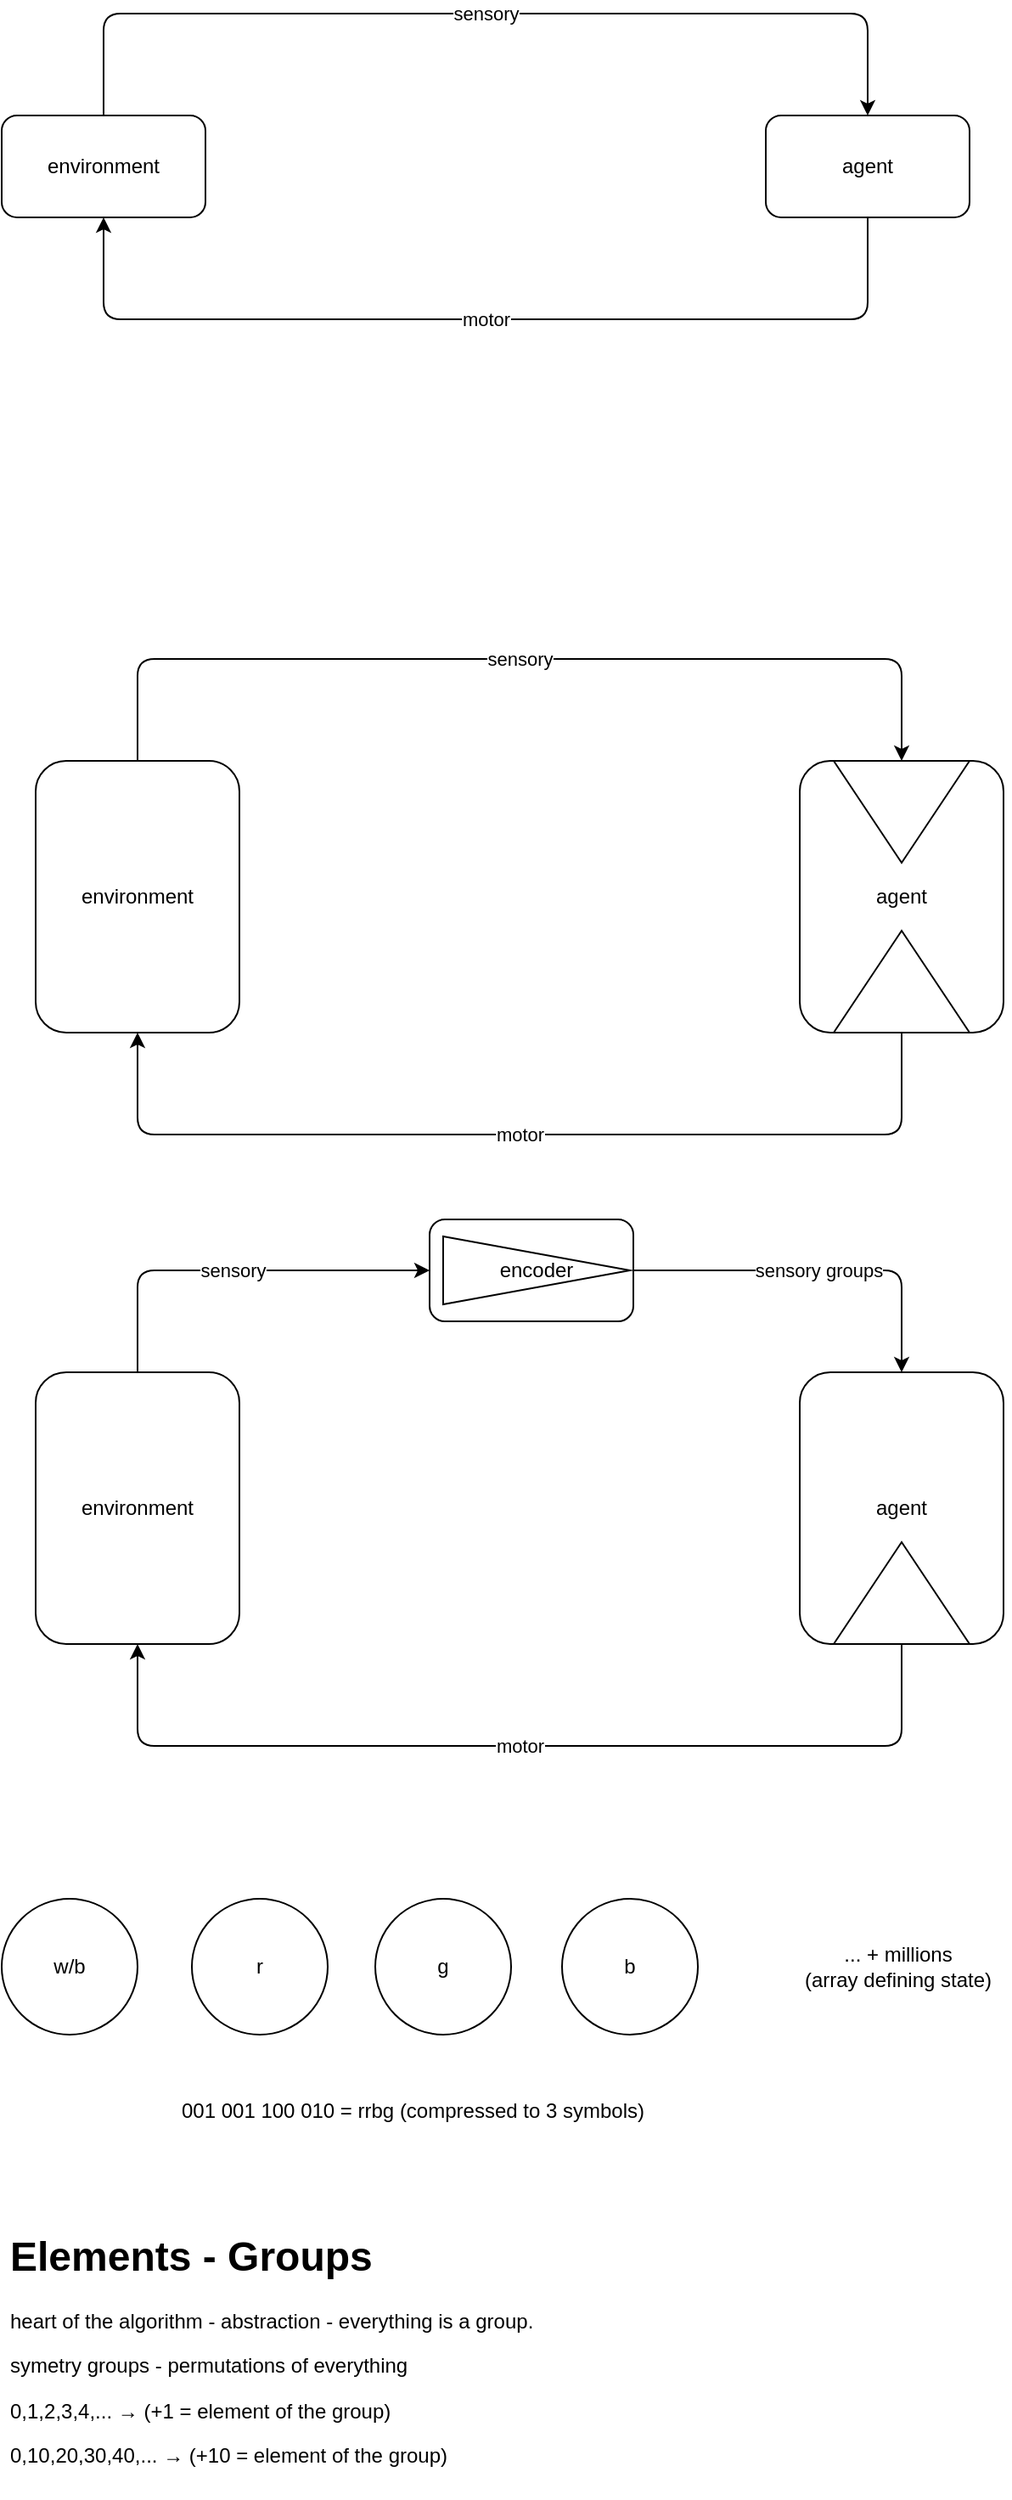 <mxfile>
    <diagram id="AWC-9d4VSj4iHVaJMZhS" name="Page-1">
        <mxGraphModel dx="617" dy="439" grid="0" gridSize="10" guides="1" tooltips="1" connect="1" arrows="1" fold="1" page="1" pageScale="1" pageWidth="850" pageHeight="1100" math="0" shadow="0">
            <root>
                <mxCell id="0"/>
                <mxCell id="1" parent="0"/>
                <mxCell id="3" value="environment" style="rounded=1;whiteSpace=wrap;html=1;" parent="1" vertex="1">
                    <mxGeometry x="120" y="200" width="120" height="60" as="geometry"/>
                </mxCell>
                <mxCell id="6" value="motor" style="edgeStyle=orthogonalEdgeStyle;html=1;entryX=0.5;entryY=1;entryDx=0;entryDy=0;" parent="1" source="4" target="3" edge="1">
                    <mxGeometry relative="1" as="geometry">
                        <Array as="points">
                            <mxPoint x="630" y="320"/>
                            <mxPoint x="180" y="320"/>
                        </Array>
                    </mxGeometry>
                </mxCell>
                <mxCell id="4" value="agent" style="rounded=1;whiteSpace=wrap;html=1;" parent="1" vertex="1">
                    <mxGeometry x="570" y="200" width="120" height="60" as="geometry"/>
                </mxCell>
                <mxCell id="5" value="sensory" style="endArrow=classic;html=1;exitX=0.5;exitY=0;exitDx=0;exitDy=0;entryX=0.5;entryY=0;entryDx=0;entryDy=0;edgeStyle=orthogonalEdgeStyle;" parent="1" source="3" target="4" edge="1">
                    <mxGeometry width="50" height="50" relative="1" as="geometry">
                        <mxPoint x="400" y="270" as="sourcePoint"/>
                        <mxPoint x="450" y="220" as="targetPoint"/>
                        <Array as="points">
                            <mxPoint x="180" y="140"/>
                            <mxPoint x="630" y="140"/>
                        </Array>
                    </mxGeometry>
                </mxCell>
                <mxCell id="7" value="environment" style="rounded=1;whiteSpace=wrap;html=1;" parent="1" vertex="1">
                    <mxGeometry x="140" y="580" width="120" height="160" as="geometry"/>
                </mxCell>
                <mxCell id="8" value="motor" style="edgeStyle=orthogonalEdgeStyle;html=1;entryX=0.5;entryY=1;entryDx=0;entryDy=0;" parent="1" source="9" target="7" edge="1">
                    <mxGeometry relative="1" as="geometry">
                        <Array as="points">
                            <mxPoint x="650" y="800"/>
                            <mxPoint x="200" y="800"/>
                        </Array>
                    </mxGeometry>
                </mxCell>
                <mxCell id="9" value="agent" style="rounded=1;whiteSpace=wrap;html=1;" parent="1" vertex="1">
                    <mxGeometry x="590" y="580" width="120" height="160" as="geometry"/>
                </mxCell>
                <mxCell id="10" value="sensory" style="endArrow=classic;html=1;exitX=0.5;exitY=0;exitDx=0;exitDy=0;entryX=0.5;entryY=0;entryDx=0;entryDy=0;edgeStyle=orthogonalEdgeStyle;" parent="1" source="7" target="9" edge="1">
                    <mxGeometry width="50" height="50" relative="1" as="geometry">
                        <mxPoint x="420" y="650" as="sourcePoint"/>
                        <mxPoint x="470" y="600" as="targetPoint"/>
                        <Array as="points">
                            <mxPoint x="200" y="520"/>
                            <mxPoint x="650" y="520"/>
                        </Array>
                    </mxGeometry>
                </mxCell>
                <mxCell id="11" value="" style="triangle;whiteSpace=wrap;html=1;rotation=90;" parent="1" vertex="1">
                    <mxGeometry x="620" y="570" width="60" height="80" as="geometry"/>
                </mxCell>
                <mxCell id="12" value="" style="triangle;whiteSpace=wrap;html=1;rotation=-90;" parent="1" vertex="1">
                    <mxGeometry x="620" y="670" width="60" height="80" as="geometry"/>
                </mxCell>
                <mxCell id="17" value="sensory groups" style="edgeStyle=none;html=1;entryX=0.5;entryY=0;entryDx=0;entryDy=0;" edge="1" parent="1" source="18" target="21">
                    <mxGeometry relative="1" as="geometry">
                        <Array as="points">
                            <mxPoint x="650" y="880"/>
                        </Array>
                    </mxGeometry>
                </mxCell>
                <mxCell id="18" value="encoder" style="rounded=1;whiteSpace=wrap;html=1;" vertex="1" parent="1">
                    <mxGeometry x="372" y="850" width="120" height="60" as="geometry"/>
                </mxCell>
                <mxCell id="19" value="environment" style="rounded=1;whiteSpace=wrap;html=1;" vertex="1" parent="1">
                    <mxGeometry x="140" y="940" width="120" height="160" as="geometry"/>
                </mxCell>
                <mxCell id="20" value="motor" style="edgeStyle=orthogonalEdgeStyle;html=1;entryX=0.5;entryY=1;entryDx=0;entryDy=0;" edge="1" parent="1" source="21" target="19">
                    <mxGeometry relative="1" as="geometry">
                        <Array as="points">
                            <mxPoint x="650" y="1160"/>
                            <mxPoint x="200" y="1160"/>
                        </Array>
                    </mxGeometry>
                </mxCell>
                <mxCell id="21" value="agent" style="rounded=1;whiteSpace=wrap;html=1;" vertex="1" parent="1">
                    <mxGeometry x="590" y="940" width="120" height="160" as="geometry"/>
                </mxCell>
                <mxCell id="22" value="sensory" style="endArrow=classic;html=1;exitX=0.5;exitY=0;exitDx=0;exitDy=0;edgeStyle=orthogonalEdgeStyle;entryX=0;entryY=0.5;entryDx=0;entryDy=0;" edge="1" parent="1" source="19" target="18">
                    <mxGeometry width="50" height="50" relative="1" as="geometry">
                        <mxPoint x="420" y="1010" as="sourcePoint"/>
                        <mxPoint x="540" y="880" as="targetPoint"/>
                        <Array as="points">
                            <mxPoint x="200" y="880"/>
                        </Array>
                    </mxGeometry>
                </mxCell>
                <mxCell id="23" value="encoder" style="triangle;whiteSpace=wrap;html=1;rotation=0;" vertex="1" parent="1">
                    <mxGeometry x="380" y="860" width="110" height="40" as="geometry"/>
                </mxCell>
                <mxCell id="24" value="" style="triangle;whiteSpace=wrap;html=1;rotation=-90;" vertex="1" parent="1">
                    <mxGeometry x="620" y="1030" width="60" height="80" as="geometry"/>
                </mxCell>
                <mxCell id="25" value="w/b" style="ellipse;whiteSpace=wrap;html=1;aspect=fixed;" vertex="1" parent="1">
                    <mxGeometry x="120" y="1250" width="80" height="80" as="geometry"/>
                </mxCell>
                <mxCell id="26" value="r" style="ellipse;whiteSpace=wrap;html=1;aspect=fixed;" vertex="1" parent="1">
                    <mxGeometry x="232" y="1250" width="80" height="80" as="geometry"/>
                </mxCell>
                <mxCell id="27" value="g" style="ellipse;whiteSpace=wrap;html=1;aspect=fixed;" vertex="1" parent="1">
                    <mxGeometry x="340" y="1250" width="80" height="80" as="geometry"/>
                </mxCell>
                <mxCell id="28" value="b" style="ellipse;whiteSpace=wrap;html=1;aspect=fixed;" vertex="1" parent="1">
                    <mxGeometry x="450" y="1250" width="80" height="80" as="geometry"/>
                </mxCell>
                <mxCell id="29" value="... + millions&lt;br&gt;(array defining state)" style="text;html=1;strokeColor=none;fillColor=none;align=center;verticalAlign=middle;whiteSpace=wrap;rounded=0;" vertex="1" parent="1">
                    <mxGeometry x="590" y="1275" width="116" height="30" as="geometry"/>
                </mxCell>
                <mxCell id="30" value="001 001 100 010 = rrbg (compressed to 3 symbols)" style="text;strokeColor=none;fillColor=none;align=left;verticalAlign=middle;spacingLeft=4;spacingRight=4;overflow=hidden;points=[[0,0.5],[1,0.5]];portConstraint=eastwest;rotatable=0;whiteSpace=wrap;html=1;" vertex="1" parent="1">
                    <mxGeometry x="220" y="1360" width="380" height="30" as="geometry"/>
                </mxCell>
                <mxCell id="31" value="&lt;h1&gt;Elements - Groups&lt;/h1&gt;&lt;p&gt;heart of the algorithm - abstraction - everything is a group.&lt;/p&gt;&lt;p&gt;symetry groups - permutations of everything&lt;/p&gt;&lt;p&gt;0,1,2,3,4,... → (+1 = element of the group)&amp;nbsp;&lt;/p&gt;&lt;p&gt;0,10,20,30,40,... → (+10 = element of the group)&amp;nbsp;&lt;br&gt;&lt;/p&gt;" style="text;html=1;strokeColor=none;fillColor=none;spacing=5;spacingTop=-20;whiteSpace=wrap;overflow=hidden;rounded=0;" vertex="1" parent="1">
                    <mxGeometry x="120" y="1441" width="594" height="162" as="geometry"/>
                </mxCell>
            </root>
        </mxGraphModel>
    </diagram>
</mxfile>